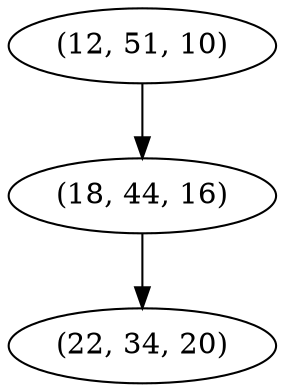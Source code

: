 digraph tree {
    "(12, 51, 10)";
    "(18, 44, 16)";
    "(22, 34, 20)";
    "(12, 51, 10)" -> "(18, 44, 16)";
    "(18, 44, 16)" -> "(22, 34, 20)";
}
